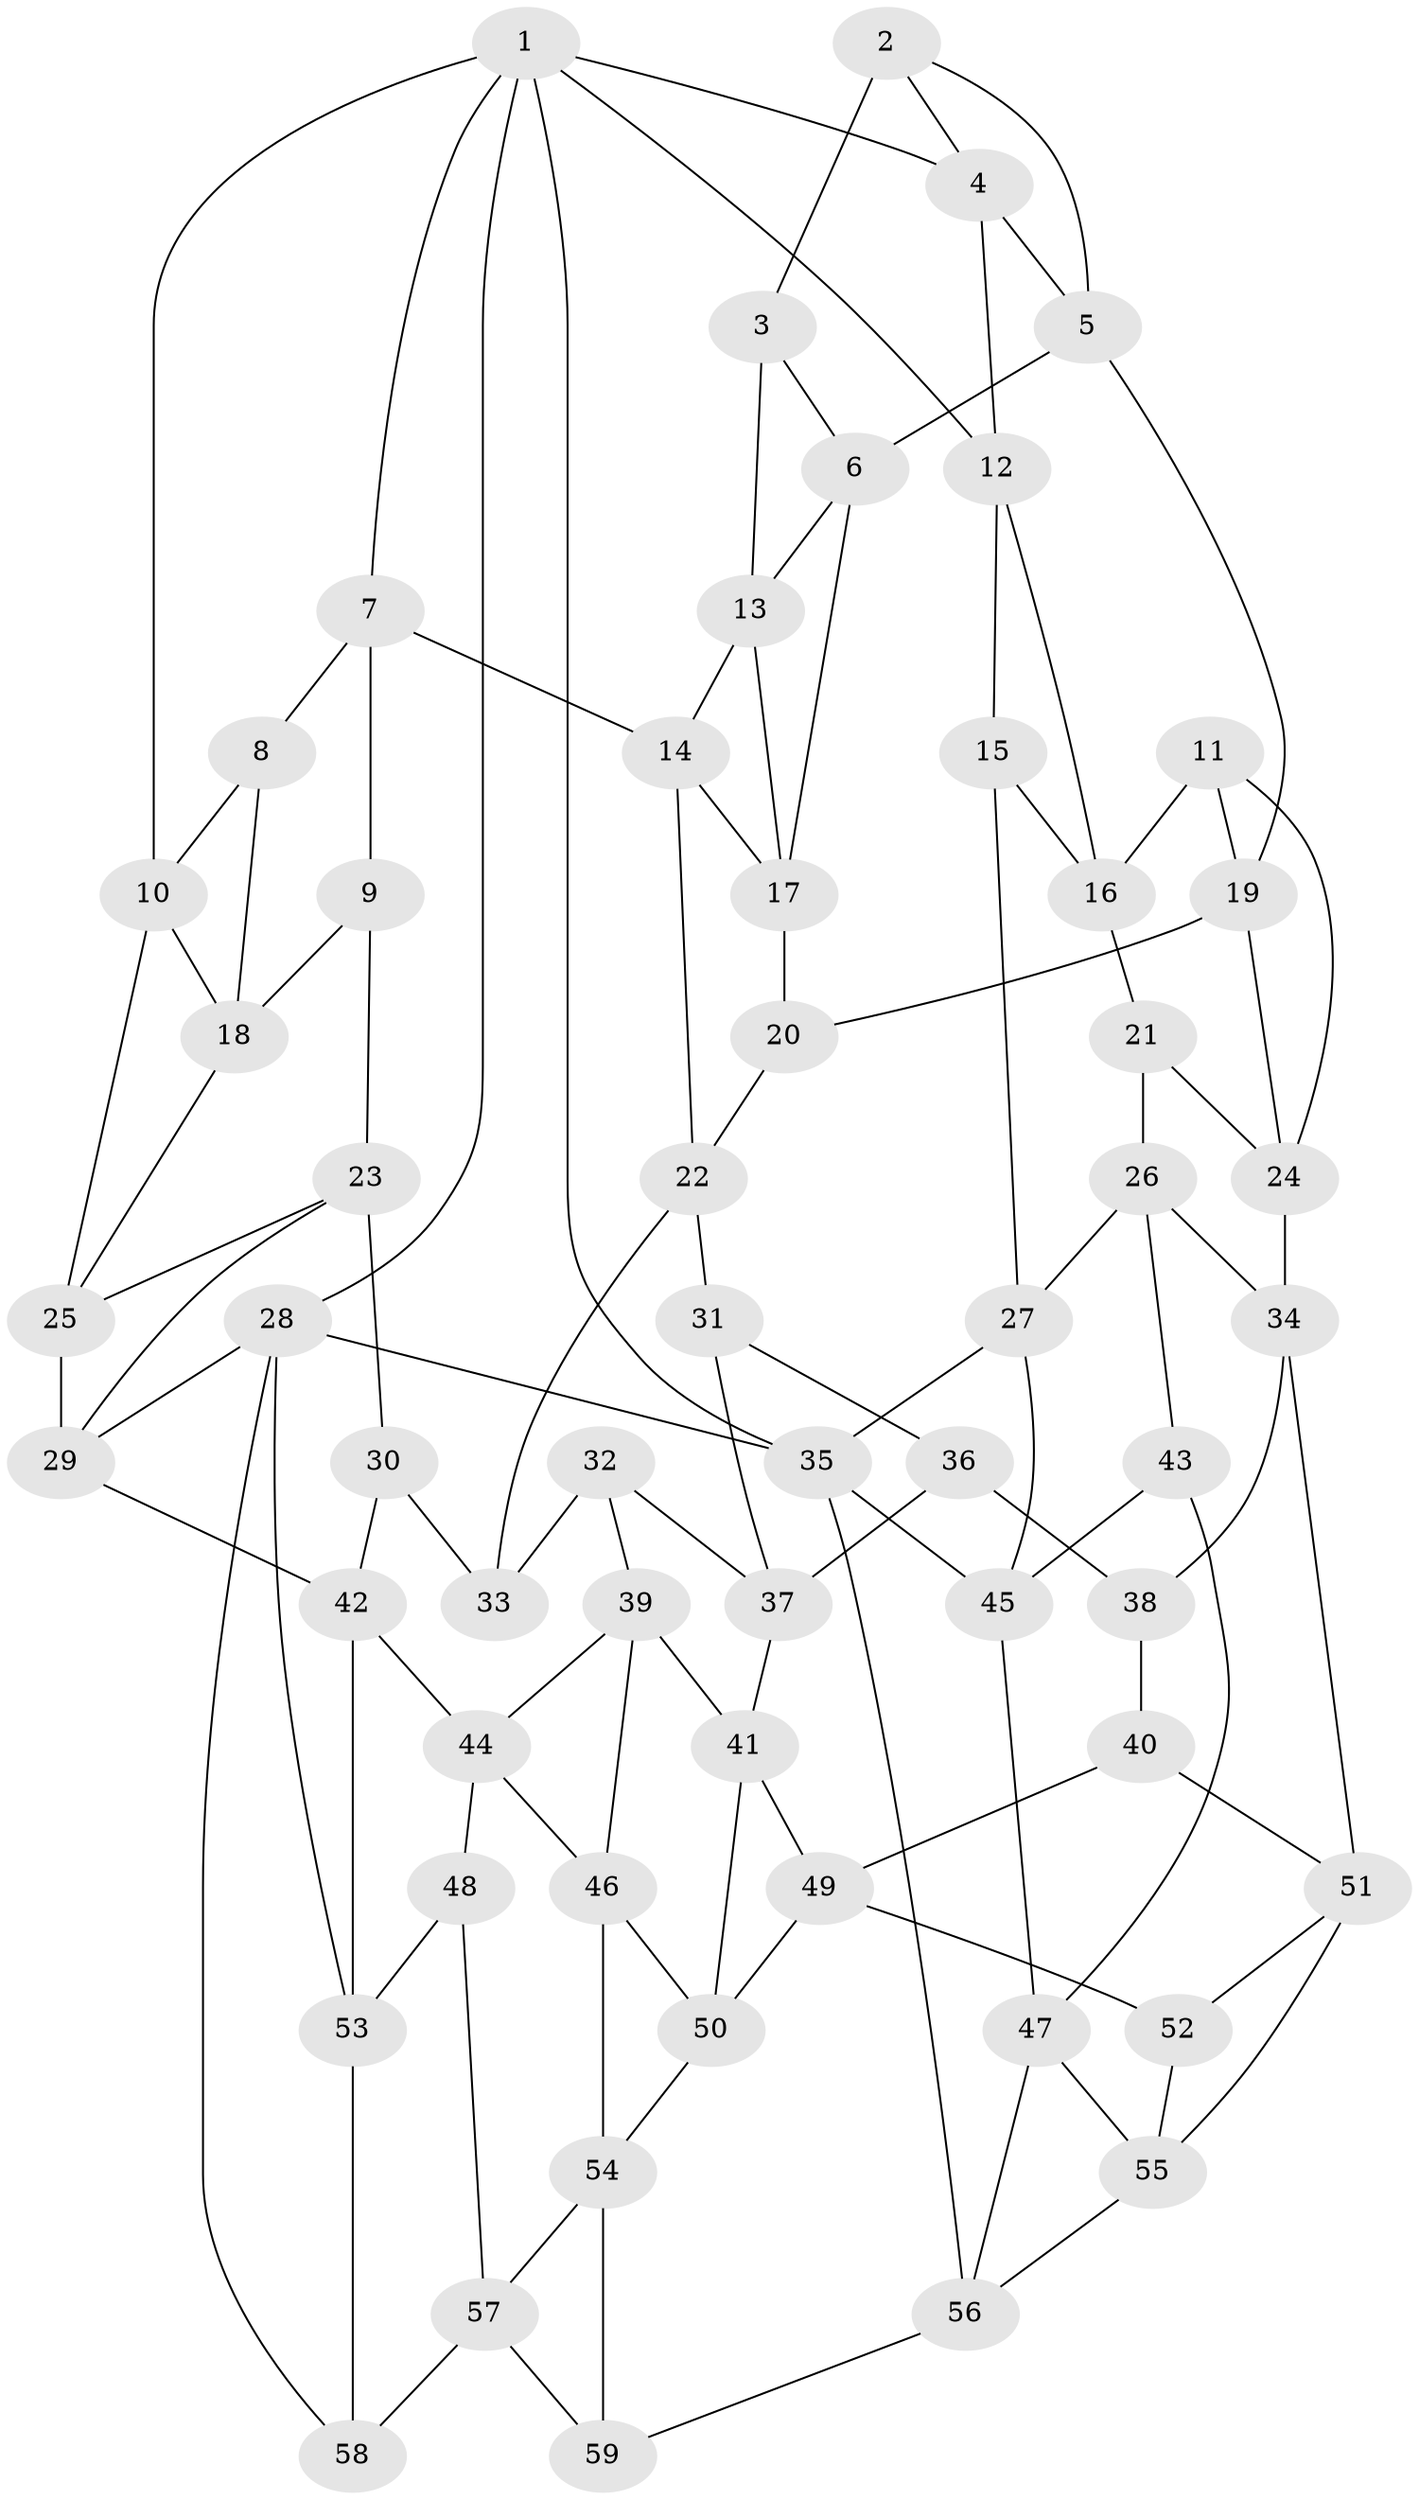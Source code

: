 // original degree distribution, {3: 0.01694915254237288, 4: 0.23728813559322035, 6: 0.22033898305084745, 5: 0.5254237288135594}
// Generated by graph-tools (version 1.1) at 2025/38/03/04/25 23:38:32]
// undirected, 59 vertices, 110 edges
graph export_dot {
  node [color=gray90,style=filled];
  1;
  2;
  3;
  4;
  5;
  6;
  7;
  8;
  9;
  10;
  11;
  12;
  13;
  14;
  15;
  16;
  17;
  18;
  19;
  20;
  21;
  22;
  23;
  24;
  25;
  26;
  27;
  28;
  29;
  30;
  31;
  32;
  33;
  34;
  35;
  36;
  37;
  38;
  39;
  40;
  41;
  42;
  43;
  44;
  45;
  46;
  47;
  48;
  49;
  50;
  51;
  52;
  53;
  54;
  55;
  56;
  57;
  58;
  59;
  1 -- 4 [weight=1.0];
  1 -- 7 [weight=1.0];
  1 -- 10 [weight=1.0];
  1 -- 12 [weight=1.0];
  1 -- 28 [weight=1.0];
  1 -- 35 [weight=1.0];
  2 -- 3 [weight=2.0];
  2 -- 4 [weight=1.0];
  2 -- 5 [weight=1.0];
  3 -- 6 [weight=1.0];
  3 -- 13 [weight=1.0];
  4 -- 5 [weight=1.0];
  4 -- 12 [weight=1.0];
  5 -- 6 [weight=1.0];
  5 -- 19 [weight=1.0];
  6 -- 13 [weight=1.0];
  6 -- 17 [weight=1.0];
  7 -- 8 [weight=2.0];
  7 -- 9 [weight=1.0];
  7 -- 14 [weight=1.0];
  8 -- 10 [weight=1.0];
  8 -- 18 [weight=1.0];
  9 -- 18 [weight=1.0];
  9 -- 23 [weight=1.0];
  10 -- 18 [weight=1.0];
  10 -- 25 [weight=1.0];
  11 -- 16 [weight=1.0];
  11 -- 19 [weight=1.0];
  11 -- 24 [weight=1.0];
  12 -- 15 [weight=1.0];
  12 -- 16 [weight=1.0];
  13 -- 14 [weight=1.0];
  13 -- 17 [weight=1.0];
  14 -- 17 [weight=1.0];
  14 -- 22 [weight=1.0];
  15 -- 16 [weight=1.0];
  15 -- 27 [weight=1.0];
  16 -- 21 [weight=1.0];
  17 -- 20 [weight=1.0];
  18 -- 25 [weight=1.0];
  19 -- 20 [weight=1.0];
  19 -- 24 [weight=1.0];
  20 -- 22 [weight=1.0];
  21 -- 24 [weight=1.0];
  21 -- 26 [weight=1.0];
  22 -- 31 [weight=1.0];
  22 -- 33 [weight=1.0];
  23 -- 25 [weight=1.0];
  23 -- 29 [weight=1.0];
  23 -- 30 [weight=1.0];
  24 -- 34 [weight=1.0];
  25 -- 29 [weight=1.0];
  26 -- 27 [weight=1.0];
  26 -- 34 [weight=1.0];
  26 -- 43 [weight=1.0];
  27 -- 35 [weight=1.0];
  27 -- 45 [weight=1.0];
  28 -- 29 [weight=1.0];
  28 -- 35 [weight=1.0];
  28 -- 53 [weight=1.0];
  28 -- 58 [weight=1.0];
  29 -- 42 [weight=1.0];
  30 -- 33 [weight=2.0];
  30 -- 42 [weight=1.0];
  31 -- 36 [weight=1.0];
  31 -- 37 [weight=1.0];
  32 -- 33 [weight=1.0];
  32 -- 37 [weight=1.0];
  32 -- 39 [weight=1.0];
  34 -- 38 [weight=1.0];
  34 -- 51 [weight=1.0];
  35 -- 45 [weight=1.0];
  35 -- 56 [weight=1.0];
  36 -- 37 [weight=1.0];
  36 -- 38 [weight=2.0];
  37 -- 41 [weight=1.0];
  38 -- 40 [weight=1.0];
  39 -- 41 [weight=1.0];
  39 -- 44 [weight=1.0];
  39 -- 46 [weight=1.0];
  40 -- 49 [weight=1.0];
  40 -- 51 [weight=1.0];
  41 -- 49 [weight=1.0];
  41 -- 50 [weight=1.0];
  42 -- 44 [weight=1.0];
  42 -- 53 [weight=1.0];
  43 -- 45 [weight=1.0];
  43 -- 47 [weight=1.0];
  44 -- 46 [weight=1.0];
  44 -- 48 [weight=1.0];
  45 -- 47 [weight=1.0];
  46 -- 50 [weight=1.0];
  46 -- 54 [weight=1.0];
  47 -- 55 [weight=1.0];
  47 -- 56 [weight=1.0];
  48 -- 53 [weight=1.0];
  48 -- 57 [weight=1.0];
  49 -- 50 [weight=1.0];
  49 -- 52 [weight=1.0];
  50 -- 54 [weight=1.0];
  51 -- 52 [weight=1.0];
  51 -- 55 [weight=1.0];
  52 -- 55 [weight=1.0];
  53 -- 58 [weight=1.0];
  54 -- 57 [weight=1.0];
  54 -- 59 [weight=1.0];
  55 -- 56 [weight=1.0];
  56 -- 59 [weight=1.0];
  57 -- 58 [weight=1.0];
  57 -- 59 [weight=1.0];
}

